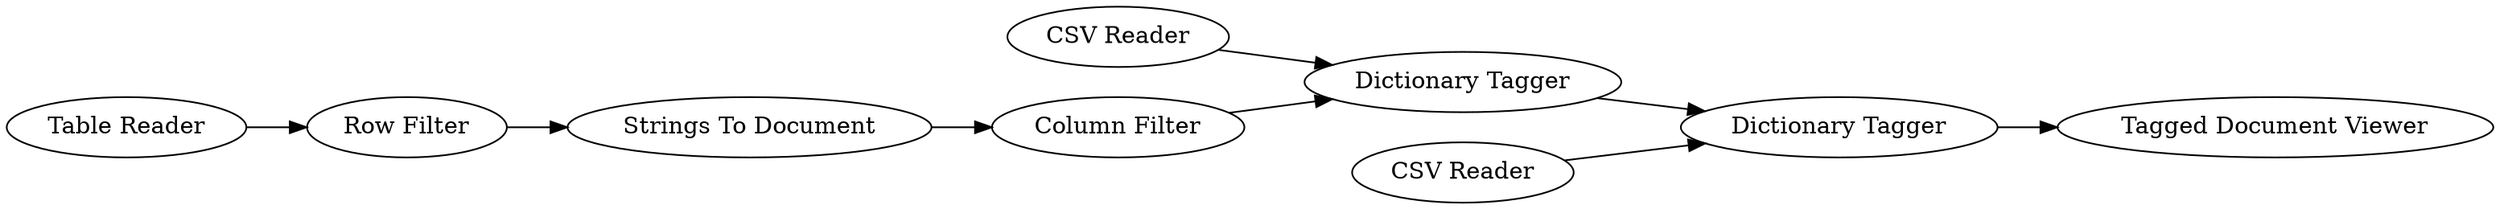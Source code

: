 digraph {
	35 [label="Tagged Document Viewer"]
	37 [label="Dictionary Tagger"]
	38 [label="Dictionary Tagger"]
	294 [label="CSV Reader"]
	295 [label="CSV Reader"]
	297 [label="Row Filter"]
	298 [label="Column Filter"]
	299 [label="Strings To Document"]
	300 [label="Table Reader"]
	37 -> 38
	38 -> 35
	294 -> 37
	295 -> 38
	297 -> 299
	298 -> 37
	299 -> 298
	300 -> 297
	rankdir=LR
}
